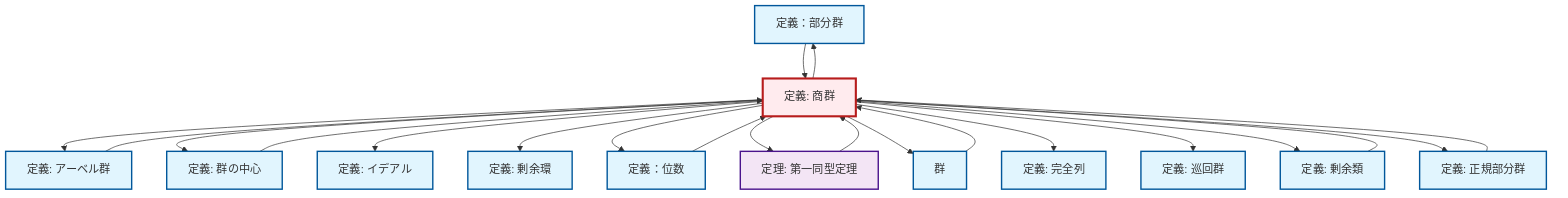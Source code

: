 graph TD
    classDef definition fill:#e1f5fe,stroke:#01579b,stroke-width:2px
    classDef theorem fill:#f3e5f5,stroke:#4a148c,stroke-width:2px
    classDef axiom fill:#fff3e0,stroke:#e65100,stroke-width:2px
    classDef example fill:#e8f5e9,stroke:#1b5e20,stroke-width:2px
    classDef current fill:#ffebee,stroke:#b71c1c,stroke-width:3px
    def-quotient-ring["定義: 剰余環"]:::definition
    def-subgroup["定義：部分群"]:::definition
    def-group["群"]:::definition
    def-ideal["定義: イデアル"]:::definition
    def-order["定義：位数"]:::definition
    def-abelian-group["定義: アーベル群"]:::definition
    def-normal-subgroup["定義: 正規部分群"]:::definition
    def-quotient-group["定義: 商群"]:::definition
    def-center-of-group["定義: 群の中心"]:::definition
    def-coset["定義: 剰余類"]:::definition
    def-cyclic-group["定義: 巡回群"]:::definition
    def-exact-sequence["定義: 完全列"]:::definition
    thm-first-isomorphism["定理: 第一同型定理"]:::theorem
    def-normal-subgroup --> def-quotient-group
    def-quotient-group --> def-abelian-group
    thm-first-isomorphism --> def-quotient-group
    def-quotient-group --> def-center-of-group
    def-subgroup --> def-quotient-group
    def-quotient-group --> def-ideal
    def-quotient-group --> def-quotient-ring
    def-center-of-group --> def-quotient-group
    def-quotient-group --> def-subgroup
    def-coset --> def-quotient-group
    def-quotient-group --> def-order
    def-group --> def-quotient-group
    def-quotient-group --> thm-first-isomorphism
    def-order --> def-quotient-group
    def-quotient-group --> def-group
    def-quotient-group --> def-exact-sequence
    def-quotient-group --> def-cyclic-group
    def-abelian-group --> def-quotient-group
    def-quotient-group --> def-coset
    def-quotient-group --> def-normal-subgroup
    class def-quotient-group current